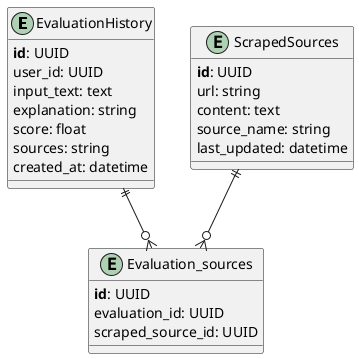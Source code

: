 @startuml
!define table(x) class x << (T,#FFAAAA) >>
!define primary_key(x) <b>x</b>

entity "EvaluationHistory" as history {
  primary_key(id): UUID
  user_id: UUID
  input_text: text
  explanation: string
  score: float
  sources: string
  created_at: datetime
}

entity "Evaluation_sources" as ev_src {
  primary_key(id): UUID
  evaluation_id: UUID
  scraped_source_id: UUID
}

entity "ScrapedSources" as sources {
  primary_key(id): UUID
  url: string
  content: text
  source_name: string
  last_updated: datetime
}

history ||--o{ ev_src
sources ||--o{ ev_src
@enduml